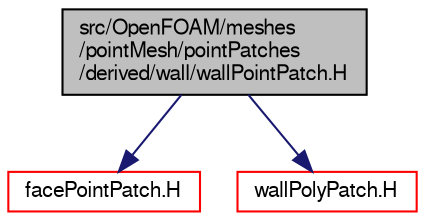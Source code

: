 digraph "src/OpenFOAM/meshes/pointMesh/pointPatches/derived/wall/wallPointPatch.H"
{
  bgcolor="transparent";
  edge [fontname="FreeSans",fontsize="10",labelfontname="FreeSans",labelfontsize="10"];
  node [fontname="FreeSans",fontsize="10",shape=record];
  Node0 [label="src/OpenFOAM/meshes\l/pointMesh/pointPatches\l/derived/wall/wallPointPatch.H",height=0.2,width=0.4,color="black", fillcolor="grey75", style="filled", fontcolor="black"];
  Node0 -> Node1 [color="midnightblue",fontsize="10",style="solid",fontname="FreeSans"];
  Node1 [label="facePointPatch.H",height=0.2,width=0.4,color="red",URL="$a11504.html"];
  Node0 -> Node154 [color="midnightblue",fontsize="10",style="solid",fontname="FreeSans"];
  Node154 [label="wallPolyPatch.H",height=0.2,width=0.4,color="red",URL="$a11747.html"];
}
